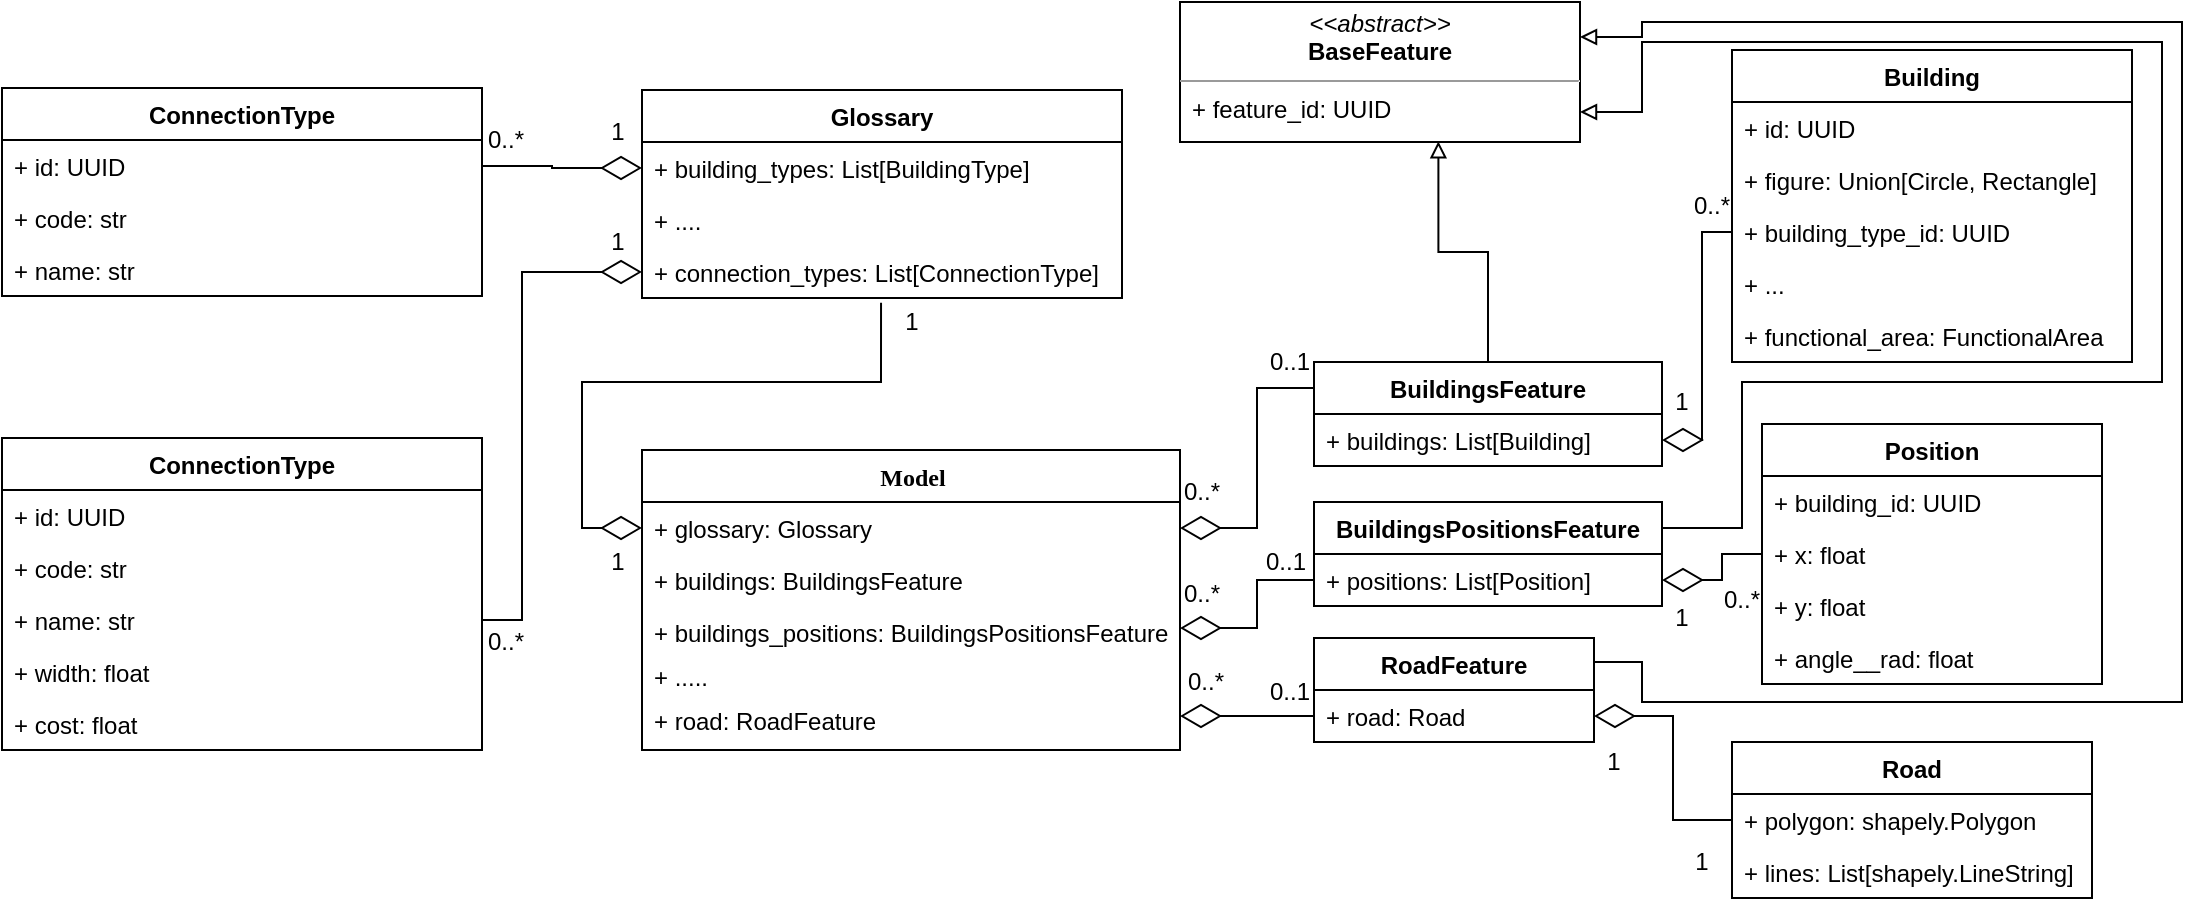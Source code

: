 <mxfile version="17.2.4" type="device"><diagram id="yh67HL_5r4qgjTGViO7g" name="Страница 1"><mxGraphModel dx="1529" dy="511" grid="1" gridSize="10" guides="1" tooltips="1" connect="1" arrows="1" fold="1" page="1" pageScale="1" pageWidth="827" pageHeight="1169" math="0" shadow="0"><root><mxCell id="0"/><mxCell id="1" parent="0"/><mxCell id="nsyHcnahbO2yO2pzHv2d-1" value="" style="group" vertex="1" connectable="0" parent="1"><mxGeometry x="319" width="200" height="70" as="geometry"/></mxCell><mxCell id="nsyHcnahbO2yO2pzHv2d-2" value="&lt;p style=&quot;margin: 0px ; margin-top: 4px ; text-align: center&quot;&gt;&lt;i&gt;&amp;lt;&amp;lt;abstract&amp;gt;&amp;gt;&lt;/i&gt;&lt;br&gt;&lt;b&gt;BaseFeature&lt;/b&gt;&lt;br&gt;&lt;/p&gt;&lt;hr size=&quot;1&quot;&gt;&lt;p style=&quot;margin: 0px ; margin-left: 4px&quot;&gt;&lt;br&gt;&lt;/p&gt;" style="verticalAlign=top;align=left;overflow=fill;fontSize=12;fontFamily=Helvetica;html=1;rounded=0;shadow=0;comic=0;labelBackgroundColor=none;strokeWidth=1" vertex="1" parent="nsyHcnahbO2yO2pzHv2d-1"><mxGeometry width="200" height="70" as="geometry"/></mxCell><mxCell id="nsyHcnahbO2yO2pzHv2d-3" value="+ feature_id: UUID" style="text;html=1;strokeColor=none;fillColor=none;align=left;verticalAlign=top;spacingLeft=4;spacingRight=4;whiteSpace=wrap;overflow=hidden;rotatable=0;points=[[0,0.5],[1,0.5]];portConstraint=eastwest;" vertex="1" parent="nsyHcnahbO2yO2pzHv2d-1"><mxGeometry y="40" width="200" height="30" as="geometry"/></mxCell><mxCell id="nsyHcnahbO2yO2pzHv2d-4" value="Model" style="swimlane;html=1;fontStyle=1;align=center;verticalAlign=top;childLayout=stackLayout;horizontal=1;startSize=26;horizontalStack=0;resizeParent=1;resizeLast=0;collapsible=1;marginBottom=0;swimlaneFillColor=#ffffff;rounded=0;shadow=0;comic=0;labelBackgroundColor=none;strokeWidth=1;fillColor=none;fontFamily=Verdana;fontSize=12" vertex="1" parent="1"><mxGeometry x="50" y="224" width="269" height="150" as="geometry"/></mxCell><mxCell id="nsyHcnahbO2yO2pzHv2d-5" value="+ glossary: Glossary" style="text;html=1;strokeColor=none;fillColor=none;align=left;verticalAlign=top;spacingLeft=4;spacingRight=4;whiteSpace=wrap;overflow=hidden;rotatable=0;points=[[0,0.5],[1,0.5]];portConstraint=eastwest;" vertex="1" parent="nsyHcnahbO2yO2pzHv2d-4"><mxGeometry y="26" width="269" height="26" as="geometry"/></mxCell><mxCell id="nsyHcnahbO2yO2pzHv2d-6" value="+ buildings: BuildingsFeature" style="text;html=1;strokeColor=none;fillColor=none;align=left;verticalAlign=top;spacingLeft=4;spacingRight=4;whiteSpace=wrap;overflow=hidden;rotatable=0;points=[[0,0.5],[1,0.5]];portConstraint=eastwest;" vertex="1" parent="nsyHcnahbO2yO2pzHv2d-4"><mxGeometry y="52" width="269" height="26" as="geometry"/></mxCell><mxCell id="nsyHcnahbO2yO2pzHv2d-7" value="+ buildings_positions: BuildingsPositionsFeature" style="text;html=1;strokeColor=none;fillColor=none;align=left;verticalAlign=top;spacingLeft=4;spacingRight=4;whiteSpace=wrap;overflow=hidden;rotatable=0;points=[[0,0.5],[1,0.5]];portConstraint=eastwest;" vertex="1" parent="nsyHcnahbO2yO2pzHv2d-4"><mxGeometry y="78" width="269" height="22" as="geometry"/></mxCell><mxCell id="nsyHcnahbO2yO2pzHv2d-8" value="+ ....." style="text;html=1;strokeColor=none;fillColor=none;align=left;verticalAlign=top;spacingLeft=4;spacingRight=4;whiteSpace=wrap;overflow=hidden;rotatable=0;points=[[0,0.5],[1,0.5]];portConstraint=eastwest;" vertex="1" parent="nsyHcnahbO2yO2pzHv2d-4"><mxGeometry y="100" width="269" height="22" as="geometry"/></mxCell><mxCell id="nsyHcnahbO2yO2pzHv2d-9" value="+ road: RoadFeature" style="text;html=1;strokeColor=none;fillColor=none;align=left;verticalAlign=top;spacingLeft=4;spacingRight=4;whiteSpace=wrap;overflow=hidden;rotatable=0;points=[[0,0.5],[1,0.5]];portConstraint=eastwest;" vertex="1" parent="nsyHcnahbO2yO2pzHv2d-4"><mxGeometry y="122" width="269" height="22" as="geometry"/></mxCell><mxCell id="nsyHcnahbO2yO2pzHv2d-47" style="edgeStyle=orthogonalEdgeStyle;rounded=0;orthogonalLoop=1;jettySize=auto;html=1;exitX=0;exitY=0.5;exitDx=0;exitDy=0;entryX=1;entryY=0.5;entryDx=0;entryDy=0;endArrow=diamondThin;endFill=0;endSize=18;" edge="1" parent="1" source="nsyHcnahbO2yO2pzHv2d-35" target="nsyHcnahbO2yO2pzHv2d-9"><mxGeometry relative="1" as="geometry"/></mxCell><mxCell id="nsyHcnahbO2yO2pzHv2d-34" value="RoadFeature" style="swimlane;fontStyle=1;childLayout=stackLayout;horizontal=1;startSize=26;fillColor=none;horizontalStack=0;resizeParent=1;resizeParentMax=0;resizeLast=0;collapsible=1;marginBottom=0;" vertex="1" parent="1"><mxGeometry x="386" y="318" width="140" height="52" as="geometry"/></mxCell><mxCell id="nsyHcnahbO2yO2pzHv2d-35" value="+ road: Road" style="text;strokeColor=none;fillColor=none;align=left;verticalAlign=top;spacingLeft=4;spacingRight=4;overflow=hidden;rotatable=0;points=[[0,0.5],[1,0.5]];portConstraint=eastwest;" vertex="1" parent="nsyHcnahbO2yO2pzHv2d-34"><mxGeometry y="26" width="140" height="26" as="geometry"/></mxCell><mxCell id="nsyHcnahbO2yO2pzHv2d-46" style="edgeStyle=orthogonalEdgeStyle;rounded=0;orthogonalLoop=1;jettySize=auto;html=1;exitX=0;exitY=0.5;exitDx=0;exitDy=0;entryX=1;entryY=0.5;entryDx=0;entryDy=0;endArrow=diamondThin;endFill=0;endSize=18;" edge="1" parent="1" source="nsyHcnahbO2yO2pzHv2d-38" target="nsyHcnahbO2yO2pzHv2d-35"><mxGeometry relative="1" as="geometry"/></mxCell><mxCell id="nsyHcnahbO2yO2pzHv2d-38" value="Road" style="swimlane;fontStyle=1;childLayout=stackLayout;horizontal=1;startSize=26;fillColor=none;horizontalStack=0;resizeParent=1;resizeParentMax=0;resizeLast=0;collapsible=1;marginBottom=0;" vertex="1" parent="1"><mxGeometry x="595" y="370" width="180" height="78" as="geometry"/></mxCell><mxCell id="nsyHcnahbO2yO2pzHv2d-39" value="+ polygon: shapely.Polygon" style="text;strokeColor=none;fillColor=none;align=left;verticalAlign=top;spacingLeft=4;spacingRight=4;overflow=hidden;rotatable=0;points=[[0,0.5],[1,0.5]];portConstraint=eastwest;" vertex="1" parent="nsyHcnahbO2yO2pzHv2d-38"><mxGeometry y="26" width="180" height="26" as="geometry"/></mxCell><mxCell id="nsyHcnahbO2yO2pzHv2d-40" value="+ lines: List[shapely.LineString]" style="text;strokeColor=none;fillColor=none;align=left;verticalAlign=top;spacingLeft=4;spacingRight=4;overflow=hidden;rotatable=0;points=[[0,0.5],[1,0.5]];portConstraint=eastwest;" vertex="1" parent="nsyHcnahbO2yO2pzHv2d-38"><mxGeometry y="52" width="180" height="26" as="geometry"/></mxCell><mxCell id="nsyHcnahbO2yO2pzHv2d-75" style="edgeStyle=orthogonalEdgeStyle;rounded=0;orthogonalLoop=1;jettySize=auto;html=1;exitX=1;exitY=0.25;exitDx=0;exitDy=0;endArrow=block;endFill=0;endSize=6;entryX=1;entryY=0.5;entryDx=0;entryDy=0;" edge="1" parent="1" source="nsyHcnahbO2yO2pzHv2d-49" target="nsyHcnahbO2yO2pzHv2d-3"><mxGeometry relative="1" as="geometry"><mxPoint x="530" y="40" as="targetPoint"/><Array as="points"><mxPoint x="600" y="263"/><mxPoint x="600" y="190"/><mxPoint x="810" y="190"/><mxPoint x="810" y="20"/><mxPoint x="550" y="20"/><mxPoint x="550" y="55"/></Array></mxGeometry></mxCell><mxCell id="nsyHcnahbO2yO2pzHv2d-49" value="BuildingsPositionsFeature" style="swimlane;fontStyle=1;childLayout=stackLayout;horizontal=1;startSize=26;fillColor=none;horizontalStack=0;resizeParent=1;resizeParentMax=0;resizeLast=0;collapsible=1;marginBottom=0;" vertex="1" parent="1"><mxGeometry x="386" y="250" width="174" height="52" as="geometry"/></mxCell><mxCell id="nsyHcnahbO2yO2pzHv2d-50" value="+ positions: List[Position]" style="text;strokeColor=none;fillColor=none;align=left;verticalAlign=top;spacingLeft=4;spacingRight=4;overflow=hidden;rotatable=0;points=[[0,0.5],[1,0.5]];portConstraint=eastwest;" vertex="1" parent="nsyHcnahbO2yO2pzHv2d-49"><mxGeometry y="26" width="174" height="26" as="geometry"/></mxCell><mxCell id="nsyHcnahbO2yO2pzHv2d-59" style="edgeStyle=orthogonalEdgeStyle;rounded=0;orthogonalLoop=1;jettySize=auto;html=1;exitX=0;exitY=0.5;exitDx=0;exitDy=0;entryX=1;entryY=0.5;entryDx=0;entryDy=0;endArrow=diamondThin;endFill=0;endSize=18;" edge="1" parent="1" source="nsyHcnahbO2yO2pzHv2d-54" target="nsyHcnahbO2yO2pzHv2d-50"><mxGeometry relative="1" as="geometry"/></mxCell><mxCell id="nsyHcnahbO2yO2pzHv2d-54" value="Position" style="swimlane;fontStyle=1;childLayout=stackLayout;horizontal=1;startSize=26;fillColor=none;horizontalStack=0;resizeParent=1;resizeParentMax=0;resizeLast=0;collapsible=1;marginBottom=0;" vertex="1" parent="1"><mxGeometry x="610" y="211" width="170" height="130" as="geometry"/></mxCell><mxCell id="nsyHcnahbO2yO2pzHv2d-55" value="+ building_id: UUID" style="text;strokeColor=none;fillColor=none;align=left;verticalAlign=top;spacingLeft=4;spacingRight=4;overflow=hidden;rotatable=0;points=[[0,0.5],[1,0.5]];portConstraint=eastwest;" vertex="1" parent="nsyHcnahbO2yO2pzHv2d-54"><mxGeometry y="26" width="170" height="26" as="geometry"/></mxCell><mxCell id="nsyHcnahbO2yO2pzHv2d-56" value="+ x: float" style="text;strokeColor=none;fillColor=none;align=left;verticalAlign=top;spacingLeft=4;spacingRight=4;overflow=hidden;rotatable=0;points=[[0,0.5],[1,0.5]];portConstraint=eastwest;" vertex="1" parent="nsyHcnahbO2yO2pzHv2d-54"><mxGeometry y="52" width="170" height="26" as="geometry"/></mxCell><mxCell id="nsyHcnahbO2yO2pzHv2d-57" value="+ y: float" style="text;strokeColor=none;fillColor=none;align=left;verticalAlign=top;spacingLeft=4;spacingRight=4;overflow=hidden;rotatable=0;points=[[0,0.5],[1,0.5]];portConstraint=eastwest;" vertex="1" parent="nsyHcnahbO2yO2pzHv2d-54"><mxGeometry y="78" width="170" height="26" as="geometry"/></mxCell><mxCell id="nsyHcnahbO2yO2pzHv2d-58" value="+ angle__rad: float" style="text;strokeColor=none;fillColor=none;align=left;verticalAlign=top;spacingLeft=4;spacingRight=4;overflow=hidden;rotatable=0;points=[[0,0.5],[1,0.5]];portConstraint=eastwest;" vertex="1" parent="nsyHcnahbO2yO2pzHv2d-54"><mxGeometry y="104" width="170" height="26" as="geometry"/></mxCell><mxCell id="nsyHcnahbO2yO2pzHv2d-60" style="edgeStyle=orthogonalEdgeStyle;rounded=0;orthogonalLoop=1;jettySize=auto;html=1;exitX=0;exitY=0.5;exitDx=0;exitDy=0;entryX=1;entryY=0.5;entryDx=0;entryDy=0;endArrow=diamondThin;endFill=0;endSize=18;" edge="1" parent="1" source="nsyHcnahbO2yO2pzHv2d-50" target="nsyHcnahbO2yO2pzHv2d-7"><mxGeometry relative="1" as="geometry"/></mxCell><mxCell id="nsyHcnahbO2yO2pzHv2d-65" style="edgeStyle=orthogonalEdgeStyle;rounded=0;orthogonalLoop=1;jettySize=auto;html=1;exitX=0;exitY=0.25;exitDx=0;exitDy=0;entryX=1;entryY=0.5;entryDx=0;entryDy=0;endArrow=diamondThin;endFill=0;endSize=18;" edge="1" parent="1" source="nsyHcnahbO2yO2pzHv2d-61" target="nsyHcnahbO2yO2pzHv2d-5"><mxGeometry relative="1" as="geometry"/></mxCell><mxCell id="nsyHcnahbO2yO2pzHv2d-76" style="edgeStyle=orthogonalEdgeStyle;rounded=0;orthogonalLoop=1;jettySize=auto;html=1;exitX=0.5;exitY=0;exitDx=0;exitDy=0;entryX=0.646;entryY=0.989;entryDx=0;entryDy=0;entryPerimeter=0;endArrow=block;endFill=0;endSize=6;" edge="1" parent="1" source="nsyHcnahbO2yO2pzHv2d-61" target="nsyHcnahbO2yO2pzHv2d-3"><mxGeometry relative="1" as="geometry"/></mxCell><mxCell id="nsyHcnahbO2yO2pzHv2d-61" value="BuildingsFeature" style="swimlane;fontStyle=1;childLayout=stackLayout;horizontal=1;startSize=26;fillColor=none;horizontalStack=0;resizeParent=1;resizeParentMax=0;resizeLast=0;collapsible=1;marginBottom=0;" vertex="1" parent="1"><mxGeometry x="386" y="180" width="174" height="52" as="geometry"/></mxCell><mxCell id="nsyHcnahbO2yO2pzHv2d-62" value="+ buildings: List[Building]" style="text;strokeColor=none;fillColor=none;align=left;verticalAlign=top;spacingLeft=4;spacingRight=4;overflow=hidden;rotatable=0;points=[[0,0.5],[1,0.5]];portConstraint=eastwest;" vertex="1" parent="nsyHcnahbO2yO2pzHv2d-61"><mxGeometry y="26" width="174" height="26" as="geometry"/></mxCell><mxCell id="nsyHcnahbO2yO2pzHv2d-66" value="Building" style="swimlane;fontStyle=1;childLayout=stackLayout;horizontal=1;startSize=26;fillColor=none;horizontalStack=0;resizeParent=1;resizeParentMax=0;resizeLast=0;collapsible=1;marginBottom=0;" vertex="1" parent="1"><mxGeometry x="595" y="24" width="200" height="156" as="geometry"/></mxCell><mxCell id="nsyHcnahbO2yO2pzHv2d-67" value="+ id: UUID" style="text;strokeColor=none;fillColor=none;align=left;verticalAlign=top;spacingLeft=4;spacingRight=4;overflow=hidden;rotatable=0;points=[[0,0.5],[1,0.5]];portConstraint=eastwest;" vertex="1" parent="nsyHcnahbO2yO2pzHv2d-66"><mxGeometry y="26" width="200" height="26" as="geometry"/></mxCell><mxCell id="nsyHcnahbO2yO2pzHv2d-68" value="+ figure: Union[Circle, Rectangle]" style="text;strokeColor=none;fillColor=none;align=left;verticalAlign=top;spacingLeft=4;spacingRight=4;overflow=hidden;rotatable=0;points=[[0,0.5],[1,0.5]];portConstraint=eastwest;" vertex="1" parent="nsyHcnahbO2yO2pzHv2d-66"><mxGeometry y="52" width="200" height="26" as="geometry"/></mxCell><mxCell id="nsyHcnahbO2yO2pzHv2d-69" value="+ building_type_id: UUID" style="text;strokeColor=none;fillColor=none;align=left;verticalAlign=top;spacingLeft=4;spacingRight=4;overflow=hidden;rotatable=0;points=[[0,0.5],[1,0.5]];portConstraint=eastwest;" vertex="1" parent="nsyHcnahbO2yO2pzHv2d-66"><mxGeometry y="78" width="200" height="26" as="geometry"/></mxCell><mxCell id="nsyHcnahbO2yO2pzHv2d-70" value="+ ..." style="text;strokeColor=none;fillColor=none;align=left;verticalAlign=top;spacingLeft=4;spacingRight=4;overflow=hidden;rotatable=0;points=[[0,0.5],[1,0.5]];portConstraint=eastwest;" vertex="1" parent="nsyHcnahbO2yO2pzHv2d-66"><mxGeometry y="104" width="200" height="26" as="geometry"/></mxCell><mxCell id="nsyHcnahbO2yO2pzHv2d-71" value="+ functional_area: FunctionalArea" style="text;strokeColor=none;fillColor=none;align=left;verticalAlign=top;spacingLeft=4;spacingRight=4;overflow=hidden;rotatable=0;points=[[0,0.5],[1,0.5]];portConstraint=eastwest;" vertex="1" parent="nsyHcnahbO2yO2pzHv2d-66"><mxGeometry y="130" width="200" height="26" as="geometry"/></mxCell><mxCell id="nsyHcnahbO2yO2pzHv2d-72" style="edgeStyle=orthogonalEdgeStyle;rounded=0;orthogonalLoop=1;jettySize=auto;html=1;exitX=0;exitY=0.5;exitDx=0;exitDy=0;entryX=1;entryY=0.5;entryDx=0;entryDy=0;endArrow=diamondThin;endFill=0;endSize=18;" edge="1" parent="1" source="nsyHcnahbO2yO2pzHv2d-69" target="nsyHcnahbO2yO2pzHv2d-62"><mxGeometry relative="1" as="geometry"><Array as="points"><mxPoint x="580" y="115"/><mxPoint x="580" y="219"/></Array></mxGeometry></mxCell><mxCell id="nsyHcnahbO2yO2pzHv2d-77" style="edgeStyle=orthogonalEdgeStyle;rounded=0;orthogonalLoop=1;jettySize=auto;html=1;endArrow=block;endFill=0;endSize=6;entryX=1;entryY=0.25;entryDx=0;entryDy=0;exitX=1;exitY=0.25;exitDx=0;exitDy=0;" edge="1" parent="1" source="nsyHcnahbO2yO2pzHv2d-34" target="nsyHcnahbO2yO2pzHv2d-2"><mxGeometry relative="1" as="geometry"><mxPoint x="560" y="10" as="targetPoint"/><mxPoint x="570" y="340" as="sourcePoint"/><Array as="points"><mxPoint x="550" y="330"/><mxPoint x="550" y="350"/><mxPoint x="820" y="350"/><mxPoint x="820" y="10"/><mxPoint x="550" y="10"/><mxPoint x="550" y="17"/></Array></mxGeometry></mxCell><mxCell id="nsyHcnahbO2yO2pzHv2d-85" value="0..1" style="text;html=1;strokeColor=none;fillColor=none;align=center;verticalAlign=middle;whiteSpace=wrap;rounded=0;" vertex="1" parent="1"><mxGeometry x="364" y="170" width="20" height="20" as="geometry"/></mxCell><mxCell id="nsyHcnahbO2yO2pzHv2d-86" value="0..1" style="text;html=1;strokeColor=none;fillColor=none;align=center;verticalAlign=middle;whiteSpace=wrap;rounded=0;" vertex="1" parent="1"><mxGeometry x="362" y="270" width="20" height="20" as="geometry"/></mxCell><mxCell id="nsyHcnahbO2yO2pzHv2d-87" value="0..1" style="text;html=1;strokeColor=none;fillColor=none;align=center;verticalAlign=middle;whiteSpace=wrap;rounded=0;" vertex="1" parent="1"><mxGeometry x="364" y="335" width="20" height="20" as="geometry"/></mxCell><mxCell id="nsyHcnahbO2yO2pzHv2d-88" value="1" style="text;html=1;strokeColor=none;fillColor=none;align=center;verticalAlign=middle;whiteSpace=wrap;rounded=0;" vertex="1" parent="1"><mxGeometry x="526" y="370" width="20" height="20" as="geometry"/></mxCell><mxCell id="nsyHcnahbO2yO2pzHv2d-89" value="1" style="text;html=1;strokeColor=none;fillColor=none;align=center;verticalAlign=middle;whiteSpace=wrap;rounded=0;" vertex="1" parent="1"><mxGeometry x="570" y="420" width="20" height="20" as="geometry"/></mxCell><mxCell id="nsyHcnahbO2yO2pzHv2d-92" value="1" style="text;html=1;strokeColor=none;fillColor=none;align=center;verticalAlign=middle;whiteSpace=wrap;rounded=0;" vertex="1" parent="1"><mxGeometry x="560" y="298" width="20" height="20" as="geometry"/></mxCell><mxCell id="nsyHcnahbO2yO2pzHv2d-93" value="0..*" style="text;html=1;strokeColor=none;fillColor=none;align=center;verticalAlign=middle;whiteSpace=wrap;rounded=0;" vertex="1" parent="1"><mxGeometry x="590" y="289" width="20" height="20" as="geometry"/></mxCell><mxCell id="nsyHcnahbO2yO2pzHv2d-94" value="0..*" style="text;html=1;strokeColor=none;fillColor=none;align=center;verticalAlign=middle;whiteSpace=wrap;rounded=0;" vertex="1" parent="1"><mxGeometry x="575" y="92" width="20" height="20" as="geometry"/></mxCell><mxCell id="nsyHcnahbO2yO2pzHv2d-95" value="1" style="text;html=1;strokeColor=none;fillColor=none;align=center;verticalAlign=middle;whiteSpace=wrap;rounded=0;" vertex="1" parent="1"><mxGeometry x="560" y="190" width="20" height="20" as="geometry"/></mxCell><mxCell id="nsyHcnahbO2yO2pzHv2d-99" value="Glossary" style="swimlane;fontStyle=1;childLayout=stackLayout;horizontal=1;startSize=26;fillColor=none;horizontalStack=0;resizeParent=1;resizeParentMax=0;resizeLast=0;collapsible=1;marginBottom=0;" vertex="1" parent="1"><mxGeometry x="50" y="44" width="240" height="104" as="geometry"/></mxCell><mxCell id="nsyHcnahbO2yO2pzHv2d-100" value="+ building_types: List[BuildingType]" style="text;strokeColor=none;fillColor=none;align=left;verticalAlign=top;spacingLeft=4;spacingRight=4;overflow=hidden;rotatable=0;points=[[0,0.5],[1,0.5]];portConstraint=eastwest;" vertex="1" parent="nsyHcnahbO2yO2pzHv2d-99"><mxGeometry y="26" width="240" height="26" as="geometry"/></mxCell><mxCell id="nsyHcnahbO2yO2pzHv2d-101" value="+ ...." style="text;strokeColor=none;fillColor=none;align=left;verticalAlign=top;spacingLeft=4;spacingRight=4;overflow=hidden;rotatable=0;points=[[0,0.5],[1,0.5]];portConstraint=eastwest;" vertex="1" parent="nsyHcnahbO2yO2pzHv2d-99"><mxGeometry y="52" width="240" height="26" as="geometry"/></mxCell><mxCell id="nsyHcnahbO2yO2pzHv2d-103" value="+ connection_types: List[ConnectionType]" style="text;strokeColor=none;fillColor=none;align=left;verticalAlign=top;spacingLeft=4;spacingRight=4;overflow=hidden;rotatable=0;points=[[0,0.5],[1,0.5]];portConstraint=eastwest;" vertex="1" parent="nsyHcnahbO2yO2pzHv2d-99"><mxGeometry y="78" width="240" height="26" as="geometry"/></mxCell><mxCell id="nsyHcnahbO2yO2pzHv2d-104" value="0..*" style="text;html=1;strokeColor=none;fillColor=none;align=center;verticalAlign=middle;whiteSpace=wrap;rounded=0;" vertex="1" parent="1"><mxGeometry x="320" y="235" width="20" height="20" as="geometry"/></mxCell><mxCell id="nsyHcnahbO2yO2pzHv2d-105" value="0..*" style="text;html=1;strokeColor=none;fillColor=none;align=center;verticalAlign=middle;whiteSpace=wrap;rounded=0;" vertex="1" parent="1"><mxGeometry x="320" y="286" width="20" height="20" as="geometry"/></mxCell><mxCell id="nsyHcnahbO2yO2pzHv2d-106" value="0..*" style="text;html=1;strokeColor=none;fillColor=none;align=center;verticalAlign=middle;whiteSpace=wrap;rounded=0;" vertex="1" parent="1"><mxGeometry x="322" y="330" width="20" height="20" as="geometry"/></mxCell><mxCell id="nsyHcnahbO2yO2pzHv2d-107" style="edgeStyle=orthogonalEdgeStyle;rounded=0;orthogonalLoop=1;jettySize=auto;html=1;exitX=0.498;exitY=1.092;exitDx=0;exitDy=0;entryX=0;entryY=0.5;entryDx=0;entryDy=0;endArrow=diamondThin;endFill=0;endSize=18;exitPerimeter=0;" edge="1" parent="1" source="nsyHcnahbO2yO2pzHv2d-103" target="nsyHcnahbO2yO2pzHv2d-5"><mxGeometry relative="1" as="geometry"><Array as="points"><mxPoint x="169" y="190"/><mxPoint x="20" y="190"/><mxPoint x="20" y="263"/></Array></mxGeometry></mxCell><mxCell id="oMq4z76ivDwkaDMPTmg--1" value="1" style="text;html=1;strokeColor=none;fillColor=none;align=center;verticalAlign=middle;whiteSpace=wrap;rounded=0;" vertex="1" parent="1"><mxGeometry x="174.5" y="150" width="20" height="20" as="geometry"/></mxCell><mxCell id="oMq4z76ivDwkaDMPTmg--2" value="1" style="text;html=1;strokeColor=none;fillColor=none;align=center;verticalAlign=middle;whiteSpace=wrap;rounded=0;" vertex="1" parent="1"><mxGeometry x="28" y="270" width="20" height="20" as="geometry"/></mxCell><mxCell id="apYfChYRsCYkA0qgN1CS-1" value="ConnectionType" style="swimlane;fontStyle=1;childLayout=stackLayout;horizontal=1;startSize=26;fillColor=none;horizontalStack=0;resizeParent=1;resizeParentMax=0;resizeLast=0;collapsible=1;marginBottom=0;" vertex="1" parent="1"><mxGeometry x="-270" y="218" width="240" height="156" as="geometry"/></mxCell><mxCell id="apYfChYRsCYkA0qgN1CS-2" value="+ id: UUID" style="text;strokeColor=none;fillColor=none;align=left;verticalAlign=top;spacingLeft=4;spacingRight=4;overflow=hidden;rotatable=0;points=[[0,0.5],[1,0.5]];portConstraint=eastwest;" vertex="1" parent="apYfChYRsCYkA0qgN1CS-1"><mxGeometry y="26" width="240" height="26" as="geometry"/></mxCell><mxCell id="apYfChYRsCYkA0qgN1CS-6" value="+ code: str" style="text;strokeColor=none;fillColor=none;align=left;verticalAlign=top;spacingLeft=4;spacingRight=4;overflow=hidden;rotatable=0;points=[[0,0.5],[1,0.5]];portConstraint=eastwest;" vertex="1" parent="apYfChYRsCYkA0qgN1CS-1"><mxGeometry y="52" width="240" height="26" as="geometry"/></mxCell><mxCell id="apYfChYRsCYkA0qgN1CS-3" value="+ name: str" style="text;strokeColor=none;fillColor=none;align=left;verticalAlign=top;spacingLeft=4;spacingRight=4;overflow=hidden;rotatable=0;points=[[0,0.5],[1,0.5]];portConstraint=eastwest;" vertex="1" parent="apYfChYRsCYkA0qgN1CS-1"><mxGeometry y="78" width="240" height="26" as="geometry"/></mxCell><mxCell id="apYfChYRsCYkA0qgN1CS-4" value="+ width: float" style="text;strokeColor=none;fillColor=none;align=left;verticalAlign=top;spacingLeft=4;spacingRight=4;overflow=hidden;rotatable=0;points=[[0,0.5],[1,0.5]];portConstraint=eastwest;" vertex="1" parent="apYfChYRsCYkA0qgN1CS-1"><mxGeometry y="104" width="240" height="26" as="geometry"/></mxCell><mxCell id="apYfChYRsCYkA0qgN1CS-5" value="+ cost: float" style="text;strokeColor=none;fillColor=none;align=left;verticalAlign=top;spacingLeft=4;spacingRight=4;overflow=hidden;rotatable=0;points=[[0,0.5],[1,0.5]];portConstraint=eastwest;" vertex="1" parent="apYfChYRsCYkA0qgN1CS-1"><mxGeometry y="130" width="240" height="26" as="geometry"/></mxCell><mxCell id="apYfChYRsCYkA0qgN1CS-8" style="edgeStyle=orthogonalEdgeStyle;rounded=0;orthogonalLoop=1;jettySize=auto;html=1;exitX=1;exitY=0.5;exitDx=0;exitDy=0;entryX=0;entryY=0.5;entryDx=0;entryDy=0;endArrow=diamondThin;endFill=0;endSize=18;" edge="1" parent="1" source="apYfChYRsCYkA0qgN1CS-3" target="nsyHcnahbO2yO2pzHv2d-103"><mxGeometry relative="1" as="geometry"><Array as="points"><mxPoint x="-10" y="309"/><mxPoint x="-10" y="135"/></Array></mxGeometry></mxCell><mxCell id="apYfChYRsCYkA0qgN1CS-9" value="1" style="text;html=1;strokeColor=none;fillColor=none;align=center;verticalAlign=middle;whiteSpace=wrap;rounded=0;" vertex="1" parent="1"><mxGeometry x="28" y="110" width="20" height="20" as="geometry"/></mxCell><mxCell id="apYfChYRsCYkA0qgN1CS-10" value="0..*" style="text;html=1;strokeColor=none;fillColor=none;align=center;verticalAlign=middle;whiteSpace=wrap;rounded=0;" vertex="1" parent="1"><mxGeometry x="-28" y="310" width="20" height="20" as="geometry"/></mxCell><mxCell id="2ikQmroW1mvyL1EuFvc5-1" value="ConnectionType" style="swimlane;fontStyle=1;childLayout=stackLayout;horizontal=1;startSize=26;fillColor=none;horizontalStack=0;resizeParent=1;resizeParentMax=0;resizeLast=0;collapsible=1;marginBottom=0;" vertex="1" parent="1"><mxGeometry x="-270" y="43" width="240" height="104" as="geometry"/></mxCell><mxCell id="2ikQmroW1mvyL1EuFvc5-2" value="+ id: UUID" style="text;strokeColor=none;fillColor=none;align=left;verticalAlign=top;spacingLeft=4;spacingRight=4;overflow=hidden;rotatable=0;points=[[0,0.5],[1,0.5]];portConstraint=eastwest;" vertex="1" parent="2ikQmroW1mvyL1EuFvc5-1"><mxGeometry y="26" width="240" height="26" as="geometry"/></mxCell><mxCell id="2ikQmroW1mvyL1EuFvc5-3" value="+ code: str" style="text;strokeColor=none;fillColor=none;align=left;verticalAlign=top;spacingLeft=4;spacingRight=4;overflow=hidden;rotatable=0;points=[[0,0.5],[1,0.5]];portConstraint=eastwest;" vertex="1" parent="2ikQmroW1mvyL1EuFvc5-1"><mxGeometry y="52" width="240" height="26" as="geometry"/></mxCell><mxCell id="2ikQmroW1mvyL1EuFvc5-4" value="+ name: str" style="text;strokeColor=none;fillColor=none;align=left;verticalAlign=top;spacingLeft=4;spacingRight=4;overflow=hidden;rotatable=0;points=[[0,0.5],[1,0.5]];portConstraint=eastwest;" vertex="1" parent="2ikQmroW1mvyL1EuFvc5-1"><mxGeometry y="78" width="240" height="26" as="geometry"/></mxCell><mxCell id="2ikQmroW1mvyL1EuFvc5-7" style="edgeStyle=orthogonalEdgeStyle;rounded=0;orthogonalLoop=1;jettySize=auto;html=1;exitX=1;exitY=0.5;exitDx=0;exitDy=0;entryX=0;entryY=0.5;entryDx=0;entryDy=0;endArrow=diamondThin;endFill=0;endSize=18;" edge="1" parent="1" source="2ikQmroW1mvyL1EuFvc5-2" target="nsyHcnahbO2yO2pzHv2d-100"><mxGeometry relative="1" as="geometry"/></mxCell><mxCell id="2ikQmroW1mvyL1EuFvc5-8" value="1" style="text;html=1;strokeColor=none;fillColor=none;align=center;verticalAlign=middle;whiteSpace=wrap;rounded=0;" vertex="1" parent="1"><mxGeometry x="28" y="55" width="20" height="20" as="geometry"/></mxCell><mxCell id="2ikQmroW1mvyL1EuFvc5-9" value="0..*" style="text;html=1;strokeColor=none;fillColor=none;align=center;verticalAlign=middle;whiteSpace=wrap;rounded=0;" vertex="1" parent="1"><mxGeometry x="-28" y="59" width="20" height="20" as="geometry"/></mxCell></root></mxGraphModel></diagram></mxfile>